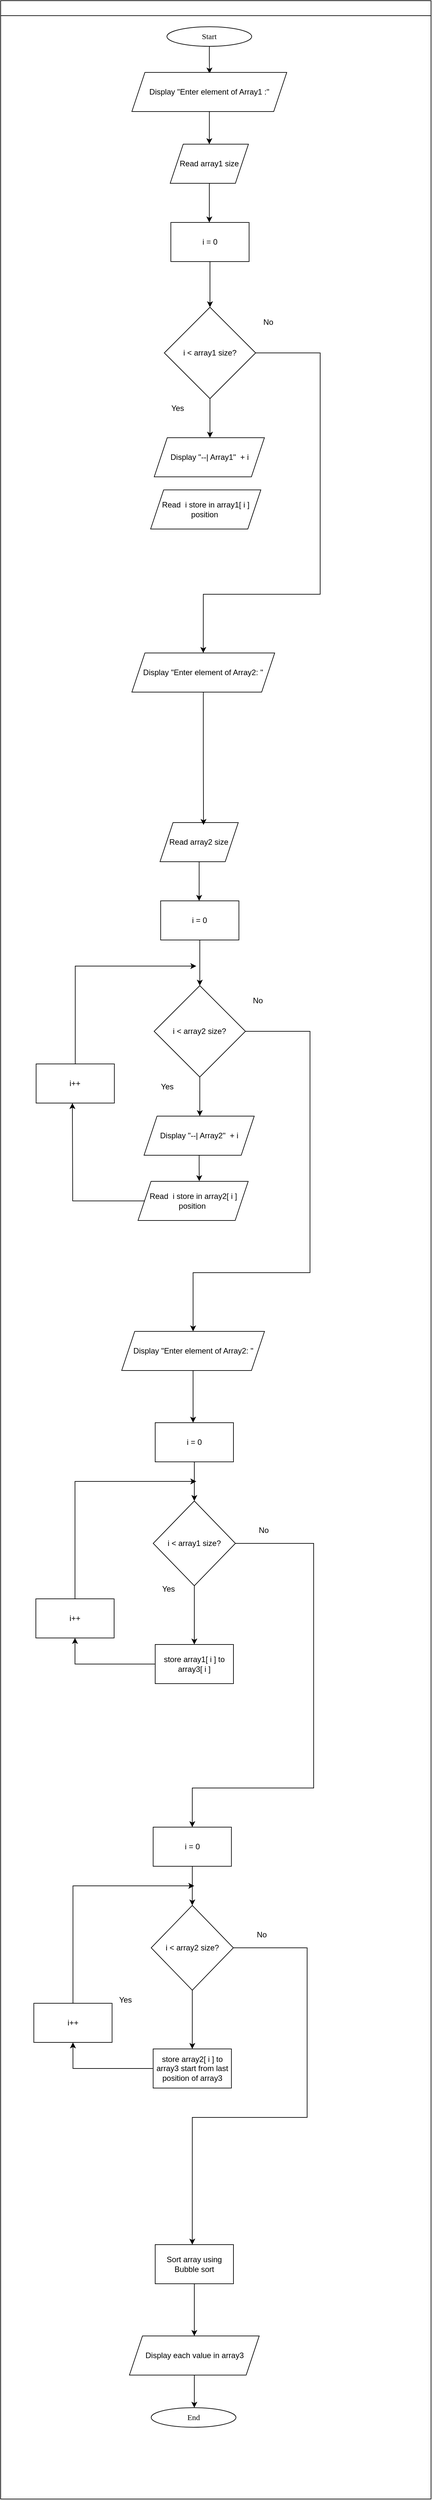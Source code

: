 <mxfile version="25.0.3">
  <diagram id="C5RBs43oDa-KdzZeNtuy" name="Page-1">
    <mxGraphModel dx="1917" dy="596" grid="1" gridSize="10" guides="1" tooltips="1" connect="1" arrows="1" fold="1" page="1" pageScale="1" pageWidth="827" pageHeight="1169" math="0" shadow="0">
      <root>
        <mxCell id="WIyWlLk6GJQsqaUBKTNV-0" />
        <mxCell id="WIyWlLk6GJQsqaUBKTNV-1" parent="WIyWlLk6GJQsqaUBKTNV-0" />
        <mxCell id="mvioNwK95yMqdUQ73LqQ-36" value="" style="swimlane;fontFamily=Sarabun;fontSource=https%3A%2F%2Ffonts.googleapis.com%2Fcss%3Ffamily%3DSarabun;" parent="WIyWlLk6GJQsqaUBKTNV-1" vertex="1">
          <mxGeometry x="-710" y="30" width="660" height="3830" as="geometry" />
        </mxCell>
        <mxCell id="mvioNwK95yMqdUQ73LqQ-35" value="&lt;font data-font-src=&quot;https://fonts.googleapis.com/css?family=Sarabun&quot; face=&quot;Sarabun&quot;&gt;Start&lt;/font&gt;" style="ellipse;whiteSpace=wrap;html=1;" parent="mvioNwK95yMqdUQ73LqQ-36" vertex="1">
          <mxGeometry x="255" y="40" width="130" height="30" as="geometry" />
        </mxCell>
        <mxCell id="QNhVIbcrn-Icenjs99R--4" style="edgeStyle=orthogonalEdgeStyle;rounded=0;orthogonalLoop=1;jettySize=auto;html=1;entryX=0.473;entryY=0.019;entryDx=0;entryDy=0;entryPerimeter=0;" parent="mvioNwK95yMqdUQ73LqQ-36" source="mvioNwK95yMqdUQ73LqQ-35" edge="1">
          <mxGeometry relative="1" as="geometry">
            <mxPoint x="320.33" y="111.71" as="targetPoint" />
          </mxGeometry>
        </mxCell>
        <mxCell id="RHvArnHLX5BHyyiqYKBb-2" style="edgeStyle=orthogonalEdgeStyle;rounded=0;orthogonalLoop=1;jettySize=auto;html=1;" edge="1" parent="mvioNwK95yMqdUQ73LqQ-36" source="RHvArnHLX5BHyyiqYKBb-0">
          <mxGeometry relative="1" as="geometry">
            <mxPoint x="320" y="220" as="targetPoint" />
          </mxGeometry>
        </mxCell>
        <mxCell id="RHvArnHLX5BHyyiqYKBb-0" value="Display &quot;Enter element of Array1 :&quot;" style="shape=parallelogram;perimeter=parallelogramPerimeter;whiteSpace=wrap;html=1;fixedSize=1;" vertex="1" parent="mvioNwK95yMqdUQ73LqQ-36">
          <mxGeometry x="201.25" y="110" width="237.5" height="60" as="geometry" />
        </mxCell>
        <mxCell id="RHvArnHLX5BHyyiqYKBb-4" style="edgeStyle=orthogonalEdgeStyle;rounded=0;orthogonalLoop=1;jettySize=auto;html=1;" edge="1" parent="mvioNwK95yMqdUQ73LqQ-36" source="RHvArnHLX5BHyyiqYKBb-1">
          <mxGeometry relative="1" as="geometry">
            <mxPoint x="320" y="340" as="targetPoint" />
          </mxGeometry>
        </mxCell>
        <mxCell id="RHvArnHLX5BHyyiqYKBb-1" value="Read array1 size" style="shape=parallelogram;perimeter=parallelogramPerimeter;whiteSpace=wrap;html=1;fixedSize=1;" vertex="1" parent="mvioNwK95yMqdUQ73LqQ-36">
          <mxGeometry x="260" y="220" width="120" height="60" as="geometry" />
        </mxCell>
        <mxCell id="RHvArnHLX5BHyyiqYKBb-6" style="edgeStyle=orthogonalEdgeStyle;rounded=0;orthogonalLoop=1;jettySize=auto;html=1;" edge="1" parent="mvioNwK95yMqdUQ73LqQ-36" source="RHvArnHLX5BHyyiqYKBb-3">
          <mxGeometry relative="1" as="geometry">
            <mxPoint x="321" y="470" as="targetPoint" />
          </mxGeometry>
        </mxCell>
        <mxCell id="RHvArnHLX5BHyyiqYKBb-3" value="i = 0" style="rounded=0;whiteSpace=wrap;html=1;" vertex="1" parent="mvioNwK95yMqdUQ73LqQ-36">
          <mxGeometry x="261" y="340" width="120" height="60" as="geometry" />
        </mxCell>
        <mxCell id="RHvArnHLX5BHyyiqYKBb-7" style="edgeStyle=orthogonalEdgeStyle;rounded=0;orthogonalLoop=1;jettySize=auto;html=1;" edge="1" parent="mvioNwK95yMqdUQ73LqQ-36" source="RHvArnHLX5BHyyiqYKBb-5">
          <mxGeometry relative="1" as="geometry">
            <mxPoint x="321" y="670" as="targetPoint" />
          </mxGeometry>
        </mxCell>
        <mxCell id="RHvArnHLX5BHyyiqYKBb-13" style="edgeStyle=orthogonalEdgeStyle;rounded=0;orthogonalLoop=1;jettySize=auto;html=1;entryX=0.5;entryY=0;entryDx=0;entryDy=0;" edge="1" parent="mvioNwK95yMqdUQ73LqQ-36" source="RHvArnHLX5BHyyiqYKBb-5" target="RHvArnHLX5BHyyiqYKBb-15">
          <mxGeometry relative="1" as="geometry">
            <mxPoint x="321.0" y="910" as="targetPoint" />
            <Array as="points">
              <mxPoint x="490" y="540" />
              <mxPoint x="490" y="910" />
              <mxPoint x="311" y="910" />
            </Array>
          </mxGeometry>
        </mxCell>
        <mxCell id="RHvArnHLX5BHyyiqYKBb-5" value="i &amp;lt; array1 size?" style="rhombus;whiteSpace=wrap;html=1;" vertex="1" parent="mvioNwK95yMqdUQ73LqQ-36">
          <mxGeometry x="251" y="470" width="140" height="140" as="geometry" />
        </mxCell>
        <mxCell id="RHvArnHLX5BHyyiqYKBb-9" value="Display &quot;--| Array1&quot;&amp;nbsp; + i" style="shape=parallelogram;perimeter=parallelogramPerimeter;whiteSpace=wrap;html=1;fixedSize=1;" vertex="1" parent="mvioNwK95yMqdUQ73LqQ-36">
          <mxGeometry x="235.5" y="670" width="169" height="60" as="geometry" />
        </mxCell>
        <mxCell id="RHvArnHLX5BHyyiqYKBb-10" value="Read&amp;nbsp; i store in array1[ i ] position&amp;nbsp;" style="shape=parallelogram;perimeter=parallelogramPerimeter;whiteSpace=wrap;html=1;fixedSize=1;" vertex="1" parent="mvioNwK95yMqdUQ73LqQ-36">
          <mxGeometry x="230" y="750" width="169" height="60" as="geometry" />
        </mxCell>
        <mxCell id="RHvArnHLX5BHyyiqYKBb-11" value="Yes" style="text;html=1;align=center;verticalAlign=middle;resizable=0;points=[];autosize=1;strokeColor=none;fillColor=none;" vertex="1" parent="mvioNwK95yMqdUQ73LqQ-36">
          <mxGeometry x="251" y="610" width="40" height="30" as="geometry" />
        </mxCell>
        <mxCell id="RHvArnHLX5BHyyiqYKBb-15" value="Display &quot;Enter element of Array2: &quot;" style="shape=parallelogram;perimeter=parallelogramPerimeter;whiteSpace=wrap;html=1;fixedSize=1;" vertex="1" parent="mvioNwK95yMqdUQ73LqQ-36">
          <mxGeometry x="201.25" y="1000" width="219" height="60" as="geometry" />
        </mxCell>
        <mxCell id="RHvArnHLX5BHyyiqYKBb-17" style="edgeStyle=orthogonalEdgeStyle;rounded=0;orthogonalLoop=1;jettySize=auto;html=1;" edge="1" parent="mvioNwK95yMqdUQ73LqQ-36" source="RHvArnHLX5BHyyiqYKBb-18">
          <mxGeometry relative="1" as="geometry">
            <mxPoint x="304.38" y="1380" as="targetPoint" />
          </mxGeometry>
        </mxCell>
        <mxCell id="RHvArnHLX5BHyyiqYKBb-18" value="Read array2 size" style="shape=parallelogram;perimeter=parallelogramPerimeter;whiteSpace=wrap;html=1;fixedSize=1;" vertex="1" parent="mvioNwK95yMqdUQ73LqQ-36">
          <mxGeometry x="244.38" y="1260" width="120" height="60" as="geometry" />
        </mxCell>
        <mxCell id="RHvArnHLX5BHyyiqYKBb-19" style="edgeStyle=orthogonalEdgeStyle;rounded=0;orthogonalLoop=1;jettySize=auto;html=1;" edge="1" parent="mvioNwK95yMqdUQ73LqQ-36" source="RHvArnHLX5BHyyiqYKBb-20">
          <mxGeometry relative="1" as="geometry">
            <mxPoint x="305.38" y="1510" as="targetPoint" />
          </mxGeometry>
        </mxCell>
        <mxCell id="RHvArnHLX5BHyyiqYKBb-20" value="i = 0" style="rounded=0;whiteSpace=wrap;html=1;" vertex="1" parent="mvioNwK95yMqdUQ73LqQ-36">
          <mxGeometry x="245.38" y="1380" width="120" height="60" as="geometry" />
        </mxCell>
        <mxCell id="RHvArnHLX5BHyyiqYKBb-21" style="edgeStyle=orthogonalEdgeStyle;rounded=0;orthogonalLoop=1;jettySize=auto;html=1;" edge="1" parent="mvioNwK95yMqdUQ73LqQ-36" source="RHvArnHLX5BHyyiqYKBb-23">
          <mxGeometry relative="1" as="geometry">
            <mxPoint x="305.38" y="1710" as="targetPoint" />
          </mxGeometry>
        </mxCell>
        <mxCell id="RHvArnHLX5BHyyiqYKBb-22" style="edgeStyle=orthogonalEdgeStyle;rounded=0;orthogonalLoop=1;jettySize=auto;html=1;entryX=0.5;entryY=0;entryDx=0;entryDy=0;" edge="1" parent="mvioNwK95yMqdUQ73LqQ-36" source="RHvArnHLX5BHyyiqYKBb-23" target="RHvArnHLX5BHyyiqYKBb-27">
          <mxGeometry relative="1" as="geometry">
            <mxPoint x="305.38" y="1950" as="targetPoint" />
            <Array as="points">
              <mxPoint x="474.38" y="1580" />
              <mxPoint x="474.38" y="1950" />
              <mxPoint x="295.38" y="1950" />
            </Array>
          </mxGeometry>
        </mxCell>
        <mxCell id="RHvArnHLX5BHyyiqYKBb-23" value="i &amp;lt; array2 size?" style="rhombus;whiteSpace=wrap;html=1;" vertex="1" parent="mvioNwK95yMqdUQ73LqQ-36">
          <mxGeometry x="235.38" y="1510" width="140" height="140" as="geometry" />
        </mxCell>
        <mxCell id="RHvArnHLX5BHyyiqYKBb-24" value="Display &quot;--| Array2&quot;&amp;nbsp; + i" style="shape=parallelogram;perimeter=parallelogramPerimeter;whiteSpace=wrap;html=1;fixedSize=1;" vertex="1" parent="mvioNwK95yMqdUQ73LqQ-36">
          <mxGeometry x="219.88" y="1710" width="169" height="60" as="geometry" />
        </mxCell>
        <mxCell id="RHvArnHLX5BHyyiqYKBb-38" style="edgeStyle=orthogonalEdgeStyle;rounded=0;orthogonalLoop=1;jettySize=auto;html=1;" edge="1" parent="mvioNwK95yMqdUQ73LqQ-36" source="RHvArnHLX5BHyyiqYKBb-25">
          <mxGeometry relative="1" as="geometry">
            <mxPoint x="110" y="1690" as="targetPoint" />
          </mxGeometry>
        </mxCell>
        <mxCell id="RHvArnHLX5BHyyiqYKBb-25" value="Read&amp;nbsp; i store in array2[ i ] position&amp;nbsp;" style="shape=parallelogram;perimeter=parallelogramPerimeter;whiteSpace=wrap;html=1;fixedSize=1;" vertex="1" parent="mvioNwK95yMqdUQ73LqQ-36">
          <mxGeometry x="210.63" y="1810" width="169" height="60" as="geometry" />
        </mxCell>
        <mxCell id="RHvArnHLX5BHyyiqYKBb-26" value="Yes" style="text;html=1;align=center;verticalAlign=middle;resizable=0;points=[];autosize=1;strokeColor=none;fillColor=none;" vertex="1" parent="mvioNwK95yMqdUQ73LqQ-36">
          <mxGeometry x="235.38" y="1650" width="40" height="30" as="geometry" />
        </mxCell>
        <mxCell id="RHvArnHLX5BHyyiqYKBb-30" style="edgeStyle=orthogonalEdgeStyle;rounded=0;orthogonalLoop=1;jettySize=auto;html=1;" edge="1" parent="mvioNwK95yMqdUQ73LqQ-36" source="RHvArnHLX5BHyyiqYKBb-27">
          <mxGeometry relative="1" as="geometry">
            <mxPoint x="295.13" y="2180" as="targetPoint" />
          </mxGeometry>
        </mxCell>
        <mxCell id="RHvArnHLX5BHyyiqYKBb-27" value="Display &quot;Enter element of Array2: &quot;" style="shape=parallelogram;perimeter=parallelogramPerimeter;whiteSpace=wrap;html=1;fixedSize=1;" vertex="1" parent="mvioNwK95yMqdUQ73LqQ-36">
          <mxGeometry x="185.63" y="2040" width="219" height="60" as="geometry" />
        </mxCell>
        <mxCell id="RHvArnHLX5BHyyiqYKBb-28" value="No" style="text;html=1;align=center;verticalAlign=middle;resizable=0;points=[];autosize=1;strokeColor=none;fillColor=none;" vertex="1" parent="mvioNwK95yMqdUQ73LqQ-36">
          <mxGeometry x="374.38" y="1518" width="40" height="30" as="geometry" />
        </mxCell>
        <mxCell id="RHvArnHLX5BHyyiqYKBb-29" style="edgeStyle=orthogonalEdgeStyle;rounded=0;orthogonalLoop=1;jettySize=auto;html=1;entryX=0.556;entryY=0.06;entryDx=0;entryDy=0;entryPerimeter=0;" edge="1" parent="mvioNwK95yMqdUQ73LqQ-36" source="RHvArnHLX5BHyyiqYKBb-15" target="RHvArnHLX5BHyyiqYKBb-18">
          <mxGeometry relative="1" as="geometry" />
        </mxCell>
        <mxCell id="RHvArnHLX5BHyyiqYKBb-33" style="edgeStyle=orthogonalEdgeStyle;rounded=0;orthogonalLoop=1;jettySize=auto;html=1;" edge="1" parent="mvioNwK95yMqdUQ73LqQ-36" source="RHvArnHLX5BHyyiqYKBb-31">
          <mxGeometry relative="1" as="geometry">
            <mxPoint x="297" y="2300" as="targetPoint" />
          </mxGeometry>
        </mxCell>
        <mxCell id="RHvArnHLX5BHyyiqYKBb-31" value="i = 0" style="rounded=0;whiteSpace=wrap;html=1;" vertex="1" parent="mvioNwK95yMqdUQ73LqQ-36">
          <mxGeometry x="237" y="2180" width="120" height="60" as="geometry" />
        </mxCell>
        <mxCell id="RHvArnHLX5BHyyiqYKBb-36" style="edgeStyle=orthogonalEdgeStyle;rounded=0;orthogonalLoop=1;jettySize=auto;html=1;" edge="1" parent="mvioNwK95yMqdUQ73LqQ-36" source="RHvArnHLX5BHyyiqYKBb-32">
          <mxGeometry relative="1" as="geometry">
            <mxPoint x="297.0" y="2520" as="targetPoint" />
          </mxGeometry>
        </mxCell>
        <mxCell id="RHvArnHLX5BHyyiqYKBb-56" style="edgeStyle=orthogonalEdgeStyle;rounded=0;orthogonalLoop=1;jettySize=auto;html=1;entryX=0.5;entryY=0;entryDx=0;entryDy=0;" edge="1" parent="mvioNwK95yMqdUQ73LqQ-36" source="RHvArnHLX5BHyyiqYKBb-32" target="RHvArnHLX5BHyyiqYKBb-47">
          <mxGeometry relative="1" as="geometry">
            <Array as="points">
              <mxPoint x="480" y="2365" />
              <mxPoint x="480" y="2740" />
              <mxPoint x="294" y="2740" />
            </Array>
          </mxGeometry>
        </mxCell>
        <mxCell id="RHvArnHLX5BHyyiqYKBb-32" value="i &amp;lt; array1 size?" style="rhombus;whiteSpace=wrap;html=1;" vertex="1" parent="mvioNwK95yMqdUQ73LqQ-36">
          <mxGeometry x="234" y="2300" width="126" height="130" as="geometry" />
        </mxCell>
        <mxCell id="RHvArnHLX5BHyyiqYKBb-35" value="No" style="text;html=1;align=center;verticalAlign=middle;resizable=0;points=[];autosize=1;strokeColor=none;fillColor=none;" vertex="1" parent="mvioNwK95yMqdUQ73LqQ-36">
          <mxGeometry x="383.38" y="2330" width="40" height="30" as="geometry" />
        </mxCell>
        <mxCell id="RHvArnHLX5BHyyiqYKBb-34" value="Yes" style="text;html=1;align=center;verticalAlign=middle;resizable=0;points=[];autosize=1;strokeColor=none;fillColor=none;" vertex="1" parent="mvioNwK95yMqdUQ73LqQ-36">
          <mxGeometry x="237" y="2420" width="40" height="30" as="geometry" />
        </mxCell>
        <mxCell id="RHvArnHLX5BHyyiqYKBb-37" style="edgeStyle=orthogonalEdgeStyle;rounded=0;orthogonalLoop=1;jettySize=auto;html=1;entryX=0.556;entryY=-0.006;entryDx=0;entryDy=0;entryPerimeter=0;" edge="1" parent="mvioNwK95yMqdUQ73LqQ-36" source="RHvArnHLX5BHyyiqYKBb-24" target="RHvArnHLX5BHyyiqYKBb-25">
          <mxGeometry relative="1" as="geometry" />
        </mxCell>
        <mxCell id="RHvArnHLX5BHyyiqYKBb-40" style="edgeStyle=orthogonalEdgeStyle;rounded=0;orthogonalLoop=1;jettySize=auto;html=1;" edge="1" parent="mvioNwK95yMqdUQ73LqQ-36" source="RHvArnHLX5BHyyiqYKBb-39">
          <mxGeometry relative="1" as="geometry">
            <mxPoint x="300" y="1480" as="targetPoint" />
            <Array as="points">
              <mxPoint x="114" y="1480" />
            </Array>
          </mxGeometry>
        </mxCell>
        <mxCell id="RHvArnHLX5BHyyiqYKBb-39" value="i++" style="rounded=0;whiteSpace=wrap;html=1;" vertex="1" parent="mvioNwK95yMqdUQ73LqQ-36">
          <mxGeometry x="54.38" y="1630" width="120" height="60" as="geometry" />
        </mxCell>
        <mxCell id="RHvArnHLX5BHyyiqYKBb-44" style="edgeStyle=orthogonalEdgeStyle;rounded=0;orthogonalLoop=1;jettySize=auto;html=1;entryX=0.5;entryY=1;entryDx=0;entryDy=0;" edge="1" parent="mvioNwK95yMqdUQ73LqQ-36" source="RHvArnHLX5BHyyiqYKBb-42" target="RHvArnHLX5BHyyiqYKBb-43">
          <mxGeometry relative="1" as="geometry" />
        </mxCell>
        <mxCell id="RHvArnHLX5BHyyiqYKBb-42" value="store array1[ i ] to array3[ i ]" style="rounded=0;whiteSpace=wrap;html=1;" vertex="1" parent="mvioNwK95yMqdUQ73LqQ-36">
          <mxGeometry x="237" y="2520" width="120" height="60" as="geometry" />
        </mxCell>
        <mxCell id="RHvArnHLX5BHyyiqYKBb-45" style="edgeStyle=orthogonalEdgeStyle;rounded=0;orthogonalLoop=1;jettySize=auto;html=1;" edge="1" parent="mvioNwK95yMqdUQ73LqQ-36" source="RHvArnHLX5BHyyiqYKBb-43">
          <mxGeometry relative="1" as="geometry">
            <mxPoint x="300" y="2270" as="targetPoint" />
            <Array as="points">
              <mxPoint x="114" y="2270" />
            </Array>
          </mxGeometry>
        </mxCell>
        <mxCell id="RHvArnHLX5BHyyiqYKBb-43" value="i++" style="rounded=0;whiteSpace=wrap;html=1;" vertex="1" parent="mvioNwK95yMqdUQ73LqQ-36">
          <mxGeometry x="54" y="2450" width="120" height="60" as="geometry" />
        </mxCell>
        <mxCell id="RHvArnHLX5BHyyiqYKBb-46" style="edgeStyle=orthogonalEdgeStyle;rounded=0;orthogonalLoop=1;jettySize=auto;html=1;" edge="1" parent="mvioNwK95yMqdUQ73LqQ-36" source="RHvArnHLX5BHyyiqYKBb-47">
          <mxGeometry relative="1" as="geometry">
            <mxPoint x="293.87" y="2920" as="targetPoint" />
          </mxGeometry>
        </mxCell>
        <mxCell id="RHvArnHLX5BHyyiqYKBb-47" value="i = 0" style="rounded=0;whiteSpace=wrap;html=1;" vertex="1" parent="mvioNwK95yMqdUQ73LqQ-36">
          <mxGeometry x="233.87" y="2800" width="120" height="60" as="geometry" />
        </mxCell>
        <mxCell id="RHvArnHLX5BHyyiqYKBb-48" style="edgeStyle=orthogonalEdgeStyle;rounded=0;orthogonalLoop=1;jettySize=auto;html=1;" edge="1" parent="mvioNwK95yMqdUQ73LqQ-36" source="RHvArnHLX5BHyyiqYKBb-49">
          <mxGeometry relative="1" as="geometry">
            <mxPoint x="293.87" y="3140" as="targetPoint" />
          </mxGeometry>
        </mxCell>
        <mxCell id="RHvArnHLX5BHyyiqYKBb-58" style="edgeStyle=orthogonalEdgeStyle;rounded=0;orthogonalLoop=1;jettySize=auto;html=1;" edge="1" parent="mvioNwK95yMqdUQ73LqQ-36" source="RHvArnHLX5BHyyiqYKBb-49">
          <mxGeometry relative="1" as="geometry">
            <mxPoint x="293.87" y="3440" as="targetPoint" />
            <Array as="points">
              <mxPoint x="470" y="2985" />
              <mxPoint x="470" y="3245" />
              <mxPoint x="294" y="3245" />
            </Array>
          </mxGeometry>
        </mxCell>
        <mxCell id="RHvArnHLX5BHyyiqYKBb-49" value="i &amp;lt; array2 size?" style="rhombus;whiteSpace=wrap;html=1;" vertex="1" parent="mvioNwK95yMqdUQ73LqQ-36">
          <mxGeometry x="230.87" y="2920" width="126" height="130" as="geometry" />
        </mxCell>
        <mxCell id="RHvArnHLX5BHyyiqYKBb-50" value="No" style="text;html=1;align=center;verticalAlign=middle;resizable=0;points=[];autosize=1;strokeColor=none;fillColor=none;" vertex="1" parent="mvioNwK95yMqdUQ73LqQ-36">
          <mxGeometry x="380.25" y="2950" width="40" height="30" as="geometry" />
        </mxCell>
        <mxCell id="RHvArnHLX5BHyyiqYKBb-51" value="Yes" style="text;html=1;align=center;verticalAlign=middle;resizable=0;points=[];autosize=1;strokeColor=none;fillColor=none;" vertex="1" parent="mvioNwK95yMqdUQ73LqQ-36">
          <mxGeometry x="171.25" y="3050" width="40" height="30" as="geometry" />
        </mxCell>
        <mxCell id="RHvArnHLX5BHyyiqYKBb-52" style="edgeStyle=orthogonalEdgeStyle;rounded=0;orthogonalLoop=1;jettySize=auto;html=1;entryX=0.5;entryY=1;entryDx=0;entryDy=0;" edge="1" parent="mvioNwK95yMqdUQ73LqQ-36" source="RHvArnHLX5BHyyiqYKBb-53" target="RHvArnHLX5BHyyiqYKBb-55">
          <mxGeometry relative="1" as="geometry" />
        </mxCell>
        <mxCell id="RHvArnHLX5BHyyiqYKBb-53" value="store array2[ i ] to array3 start from last position of array3" style="rounded=0;whiteSpace=wrap;html=1;" vertex="1" parent="mvioNwK95yMqdUQ73LqQ-36">
          <mxGeometry x="233.87" y="3140" width="120" height="60" as="geometry" />
        </mxCell>
        <mxCell id="RHvArnHLX5BHyyiqYKBb-54" style="edgeStyle=orthogonalEdgeStyle;rounded=0;orthogonalLoop=1;jettySize=auto;html=1;" edge="1" parent="mvioNwK95yMqdUQ73LqQ-36" source="RHvArnHLX5BHyyiqYKBb-55">
          <mxGeometry relative="1" as="geometry">
            <mxPoint x="296.87" y="2890" as="targetPoint" />
            <Array as="points">
              <mxPoint x="110.87" y="2890" />
            </Array>
          </mxGeometry>
        </mxCell>
        <mxCell id="RHvArnHLX5BHyyiqYKBb-55" value="i++" style="rounded=0;whiteSpace=wrap;html=1;" vertex="1" parent="mvioNwK95yMqdUQ73LqQ-36">
          <mxGeometry x="50.87" y="3070" width="120" height="60" as="geometry" />
        </mxCell>
        <mxCell id="RHvArnHLX5BHyyiqYKBb-60" style="edgeStyle=orthogonalEdgeStyle;rounded=0;orthogonalLoop=1;jettySize=auto;html=1;" edge="1" parent="mvioNwK95yMqdUQ73LqQ-36" source="RHvArnHLX5BHyyiqYKBb-59">
          <mxGeometry relative="1" as="geometry">
            <mxPoint x="297" y="3580" as="targetPoint" />
          </mxGeometry>
        </mxCell>
        <mxCell id="RHvArnHLX5BHyyiqYKBb-59" value="Sort array using Bubble sort" style="rounded=0;whiteSpace=wrap;html=1;" vertex="1" parent="mvioNwK95yMqdUQ73LqQ-36">
          <mxGeometry x="237" y="3440" width="120" height="60" as="geometry" />
        </mxCell>
        <mxCell id="RHvArnHLX5BHyyiqYKBb-63" style="edgeStyle=orthogonalEdgeStyle;rounded=0;orthogonalLoop=1;jettySize=auto;html=1;" edge="1" parent="mvioNwK95yMqdUQ73LqQ-36" source="RHvArnHLX5BHyyiqYKBb-62">
          <mxGeometry relative="1" as="geometry">
            <mxPoint x="297" y="3690" as="targetPoint" />
          </mxGeometry>
        </mxCell>
        <mxCell id="RHvArnHLX5BHyyiqYKBb-62" value="Display each value in array3" style="shape=parallelogram;perimeter=parallelogramPerimeter;whiteSpace=wrap;html=1;fixedSize=1;" vertex="1" parent="mvioNwK95yMqdUQ73LqQ-36">
          <mxGeometry x="197.5" y="3580" width="199" height="60" as="geometry" />
        </mxCell>
        <mxCell id="RHvArnHLX5BHyyiqYKBb-64" value="&lt;font data-font-src=&quot;https://fonts.googleapis.com/css?family=Sarabun&quot; face=&quot;Sarabun&quot;&gt;End&lt;/font&gt;" style="ellipse;whiteSpace=wrap;html=1;" vertex="1" parent="mvioNwK95yMqdUQ73LqQ-36">
          <mxGeometry x="230.87" y="3690" width="130" height="30" as="geometry" />
        </mxCell>
        <mxCell id="RHvArnHLX5BHyyiqYKBb-12" value="No" style="text;html=1;align=center;verticalAlign=middle;resizable=0;points=[];autosize=1;strokeColor=none;fillColor=none;" vertex="1" parent="WIyWlLk6GJQsqaUBKTNV-1">
          <mxGeometry x="-320" y="508" width="40" height="30" as="geometry" />
        </mxCell>
      </root>
    </mxGraphModel>
  </diagram>
</mxfile>
